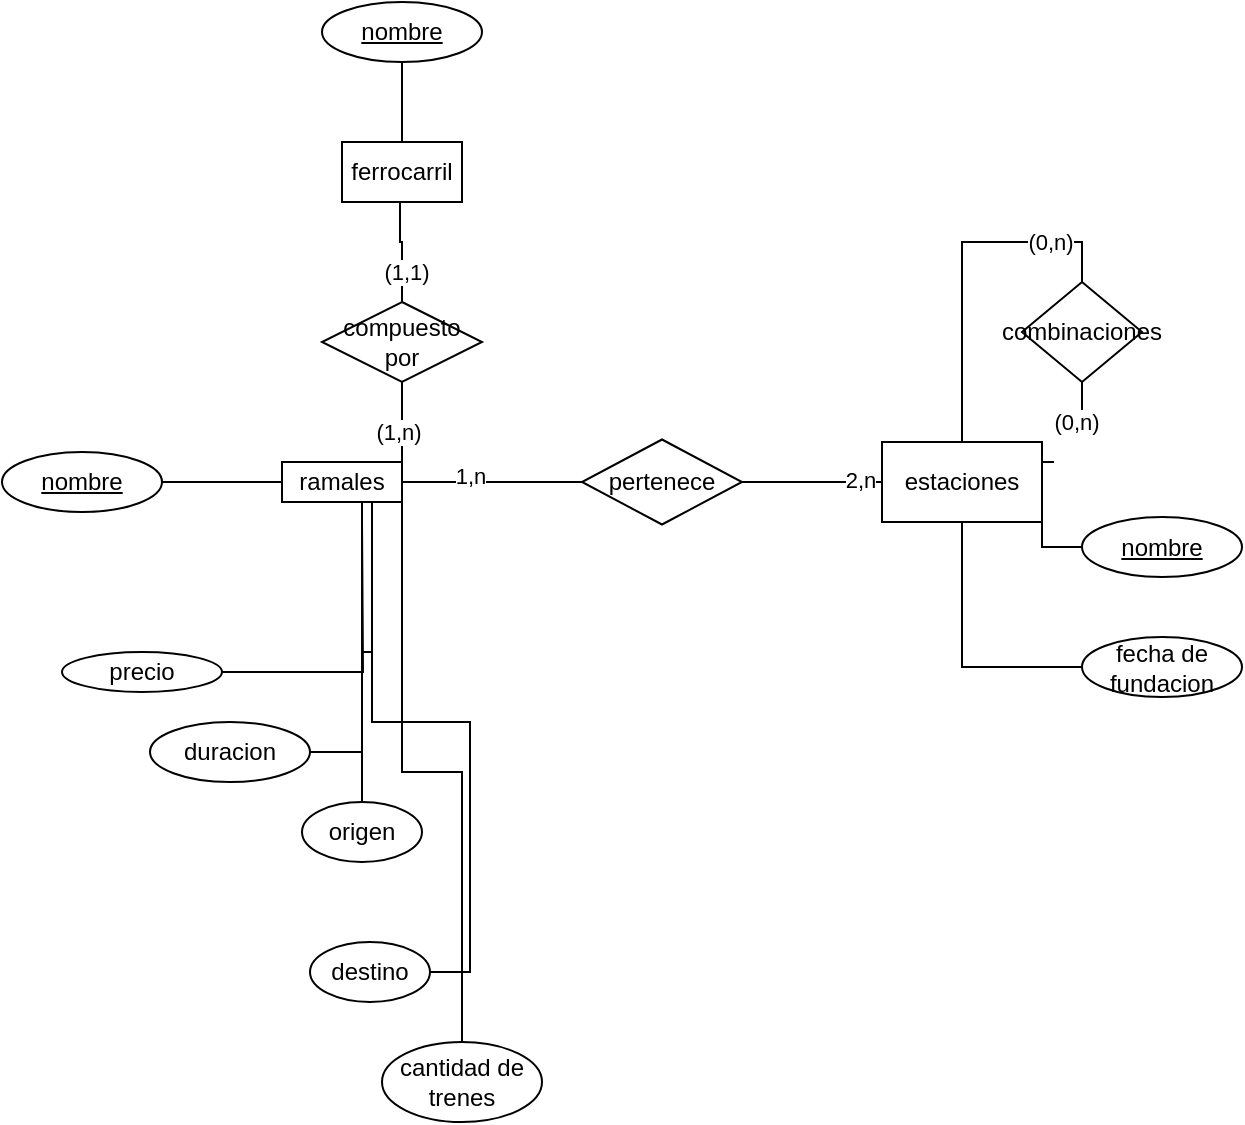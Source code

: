 <mxfile version="28.1.2">
  <diagram name="Página-1" id="NcmNJ8CwZerHOEX1Jd-K">
    <mxGraphModel dx="786" dy="516" grid="1" gridSize="10" guides="1" tooltips="1" connect="1" arrows="1" fold="1" page="1" pageScale="1" pageWidth="827" pageHeight="1169" math="0" shadow="0">
      <root>
        <mxCell id="0" />
        <mxCell id="1" parent="0" />
        <mxCell id="fF9kGa5RaOdOKlNxAYVS-20" style="edgeStyle=orthogonalEdgeStyle;rounded=0;orthogonalLoop=1;jettySize=auto;html=1;exitX=0.5;exitY=0;exitDx=0;exitDy=0;entryX=0.5;entryY=1;entryDx=0;entryDy=0;endArrow=none;endFill=0;" edge="1" parent="1" source="fF9kGa5RaOdOKlNxAYVS-1" target="fF9kGa5RaOdOKlNxAYVS-19">
          <mxGeometry relative="1" as="geometry" />
        </mxCell>
        <mxCell id="fF9kGa5RaOdOKlNxAYVS-1" value="ferrocarr&lt;span style=&quot;background-color: transparent; color: light-dark(rgb(0, 0, 0), rgb(255, 255, 255));&quot;&gt;il&lt;/span&gt;" style="whiteSpace=wrap;html=1;" vertex="1" parent="1">
          <mxGeometry x="370" y="170" width="60" height="30" as="geometry" />
        </mxCell>
        <mxCell id="fF9kGa5RaOdOKlNxAYVS-50" style="edgeStyle=orthogonalEdgeStyle;rounded=0;orthogonalLoop=1;jettySize=auto;html=1;exitX=0.75;exitY=1;exitDx=0;exitDy=0;endArrow=none;endFill=0;" edge="1" parent="1" source="fF9kGa5RaOdOKlNxAYVS-2" target="fF9kGa5RaOdOKlNxAYVS-48">
          <mxGeometry relative="1" as="geometry" />
        </mxCell>
        <mxCell id="fF9kGa5RaOdOKlNxAYVS-51" style="edgeStyle=orthogonalEdgeStyle;rounded=0;orthogonalLoop=1;jettySize=auto;html=1;exitX=0.75;exitY=1;exitDx=0;exitDy=0;entryX=1;entryY=0.5;entryDx=0;entryDy=0;endArrow=none;endFill=0;" edge="1" parent="1" source="fF9kGa5RaOdOKlNxAYVS-2" target="fF9kGa5RaOdOKlNxAYVS-49">
          <mxGeometry relative="1" as="geometry" />
        </mxCell>
        <mxCell id="fF9kGa5RaOdOKlNxAYVS-74" style="edgeStyle=orthogonalEdgeStyle;rounded=0;orthogonalLoop=1;jettySize=auto;html=1;exitX=1;exitY=0.5;exitDx=0;exitDy=0;entryX=0;entryY=0.5;entryDx=0;entryDy=0;endArrow=none;endFill=0;" edge="1" parent="1" source="fF9kGa5RaOdOKlNxAYVS-2" target="fF9kGa5RaOdOKlNxAYVS-73">
          <mxGeometry relative="1" as="geometry" />
        </mxCell>
        <mxCell id="fF9kGa5RaOdOKlNxAYVS-76" value="1,n" style="edgeLabel;html=1;align=center;verticalAlign=middle;resizable=0;points=[];" vertex="1" connectable="0" parent="fF9kGa5RaOdOKlNxAYVS-74">
          <mxGeometry x="-0.244" y="3" relative="1" as="geometry">
            <mxPoint as="offset" />
          </mxGeometry>
        </mxCell>
        <mxCell id="fF9kGa5RaOdOKlNxAYVS-2" value="ramales" style="whiteSpace=wrap;html=1;" vertex="1" parent="1">
          <mxGeometry x="340" y="330" width="60" height="20" as="geometry" />
        </mxCell>
        <mxCell id="fF9kGa5RaOdOKlNxAYVS-21" style="edgeStyle=orthogonalEdgeStyle;rounded=0;orthogonalLoop=1;jettySize=auto;html=1;exitX=1;exitY=0.5;exitDx=0;exitDy=0;entryX=0;entryY=0.5;entryDx=0;entryDy=0;endArrow=none;endFill=0;" edge="1" parent="1" source="fF9kGa5RaOdOKlNxAYVS-15" target="fF9kGa5RaOdOKlNxAYVS-2">
          <mxGeometry relative="1" as="geometry" />
        </mxCell>
        <mxCell id="fF9kGa5RaOdOKlNxAYVS-15" value="&lt;u&gt;nombre&lt;/u&gt;" style="ellipse;whiteSpace=wrap;html=1;" vertex="1" parent="1">
          <mxGeometry x="200" y="325" width="80" height="30" as="geometry" />
        </mxCell>
        <mxCell id="fF9kGa5RaOdOKlNxAYVS-24" style="edgeStyle=orthogonalEdgeStyle;rounded=0;orthogonalLoop=1;jettySize=auto;html=1;exitX=1;exitY=0.5;exitDx=0;exitDy=0;entryX=0.5;entryY=1;entryDx=0;entryDy=0;endArrow=none;endFill=0;" edge="1" parent="1" source="fF9kGa5RaOdOKlNxAYVS-16" target="fF9kGa5RaOdOKlNxAYVS-2">
          <mxGeometry relative="1" as="geometry">
            <Array as="points">
              <mxPoint x="380" y="475" />
              <mxPoint x="380" y="350" />
            </Array>
          </mxGeometry>
        </mxCell>
        <mxCell id="fF9kGa5RaOdOKlNxAYVS-16" value="duracion" style="ellipse;whiteSpace=wrap;html=1;" vertex="1" parent="1">
          <mxGeometry x="274" y="460" width="80" height="30" as="geometry" />
        </mxCell>
        <mxCell id="fF9kGa5RaOdOKlNxAYVS-23" style="edgeStyle=orthogonalEdgeStyle;rounded=0;orthogonalLoop=1;jettySize=auto;html=1;exitX=1;exitY=0.5;exitDx=0;exitDy=0;endArrow=none;endFill=0;" edge="1" parent="1" source="fF9kGa5RaOdOKlNxAYVS-18">
          <mxGeometry relative="1" as="geometry">
            <mxPoint x="380" y="360" as="targetPoint" />
          </mxGeometry>
        </mxCell>
        <mxCell id="fF9kGa5RaOdOKlNxAYVS-18" value="precio" style="ellipse;whiteSpace=wrap;html=1;" vertex="1" parent="1">
          <mxGeometry x="230" y="425" width="80" height="20" as="geometry" />
        </mxCell>
        <mxCell id="fF9kGa5RaOdOKlNxAYVS-19" value="&lt;u&gt;nombre&lt;/u&gt;" style="ellipse;whiteSpace=wrap;html=1;" vertex="1" parent="1">
          <mxGeometry x="360" y="100" width="80" height="30" as="geometry" />
        </mxCell>
        <mxCell id="fF9kGa5RaOdOKlNxAYVS-46" style="edgeStyle=orthogonalEdgeStyle;rounded=0;orthogonalLoop=1;jettySize=auto;html=1;exitX=0.5;exitY=1;exitDx=0;exitDy=0;entryX=1;entryY=0;entryDx=0;entryDy=0;endArrow=none;endFill=0;" edge="1" parent="1" source="fF9kGa5RaOdOKlNxAYVS-45" target="fF9kGa5RaOdOKlNxAYVS-2">
          <mxGeometry relative="1" as="geometry" />
        </mxCell>
        <mxCell id="fF9kGa5RaOdOKlNxAYVS-53" value="(1,n)" style="edgeLabel;html=1;align=center;verticalAlign=middle;resizable=0;points=[];" vertex="1" connectable="0" parent="fF9kGa5RaOdOKlNxAYVS-46">
          <mxGeometry x="0.217" y="-2" relative="1" as="geometry">
            <mxPoint as="offset" />
          </mxGeometry>
        </mxCell>
        <mxCell id="fF9kGa5RaOdOKlNxAYVS-47" style="edgeStyle=orthogonalEdgeStyle;rounded=0;orthogonalLoop=1;jettySize=auto;html=1;exitX=0.5;exitY=0;exitDx=0;exitDy=0;entryX=0.25;entryY=1;entryDx=0;entryDy=0;endArrow=none;endFill=0;" edge="1" parent="1" source="fF9kGa5RaOdOKlNxAYVS-45" target="fF9kGa5RaOdOKlNxAYVS-1">
          <mxGeometry relative="1" as="geometry">
            <Array as="points">
              <mxPoint x="400" y="220" />
              <mxPoint x="399" y="220" />
            </Array>
          </mxGeometry>
        </mxCell>
        <mxCell id="fF9kGa5RaOdOKlNxAYVS-52" value="(1,1)" style="edgeLabel;html=1;align=center;verticalAlign=middle;resizable=0;points=[];" vertex="1" connectable="0" parent="fF9kGa5RaOdOKlNxAYVS-47">
          <mxGeometry x="-0.542" y="-2" relative="1" as="geometry">
            <mxPoint as="offset" />
          </mxGeometry>
        </mxCell>
        <mxCell id="fF9kGa5RaOdOKlNxAYVS-45" value="compuesto&lt;div&gt;por&lt;/div&gt;" style="rhombus;whiteSpace=wrap;html=1;" vertex="1" parent="1">
          <mxGeometry x="360" y="250" width="80" height="40" as="geometry" />
        </mxCell>
        <mxCell id="fF9kGa5RaOdOKlNxAYVS-48" value="origen" style="ellipse;whiteSpace=wrap;html=1;" vertex="1" parent="1">
          <mxGeometry x="350" y="500" width="60" height="30" as="geometry" />
        </mxCell>
        <mxCell id="fF9kGa5RaOdOKlNxAYVS-49" value="destino" style="ellipse;whiteSpace=wrap;html=1;" vertex="1" parent="1">
          <mxGeometry x="354" y="570" width="60" height="30" as="geometry" />
        </mxCell>
        <mxCell id="fF9kGa5RaOdOKlNxAYVS-85" style="edgeStyle=orthogonalEdgeStyle;rounded=0;orthogonalLoop=1;jettySize=auto;html=1;exitX=1;exitY=0.25;exitDx=0;exitDy=0;entryX=0.5;entryY=1;entryDx=0;entryDy=0;endArrow=none;endFill=0;" edge="1" parent="1" source="fF9kGa5RaOdOKlNxAYVS-68" target="fF9kGa5RaOdOKlNxAYVS-83">
          <mxGeometry relative="1" as="geometry" />
        </mxCell>
        <mxCell id="fF9kGa5RaOdOKlNxAYVS-86" value="(0,n)&lt;div&gt;&lt;br&gt;&lt;/div&gt;" style="edgeLabel;html=1;align=center;verticalAlign=middle;resizable=0;points=[];" vertex="1" connectable="0" parent="fF9kGa5RaOdOKlNxAYVS-85">
          <mxGeometry x="0.122" y="3" relative="1" as="geometry">
            <mxPoint as="offset" />
          </mxGeometry>
        </mxCell>
        <mxCell id="fF9kGa5RaOdOKlNxAYVS-68" value="estaciones" style="whiteSpace=wrap;html=1;" vertex="1" parent="1">
          <mxGeometry x="640" y="320" width="80" height="40" as="geometry" />
        </mxCell>
        <mxCell id="fF9kGa5RaOdOKlNxAYVS-69" style="edgeStyle=orthogonalEdgeStyle;rounded=0;orthogonalLoop=1;jettySize=auto;html=1;exitX=0;exitY=0.5;exitDx=0;exitDy=0;endArrow=none;endFill=0;" edge="1" parent="1" source="fF9kGa5RaOdOKlNxAYVS-70" target="fF9kGa5RaOdOKlNxAYVS-68">
          <mxGeometry relative="1" as="geometry" />
        </mxCell>
        <mxCell id="fF9kGa5RaOdOKlNxAYVS-70" value="&lt;u&gt;nombre&lt;/u&gt;" style="ellipse;whiteSpace=wrap;html=1;" vertex="1" parent="1">
          <mxGeometry x="740" y="357.5" width="80" height="30" as="geometry" />
        </mxCell>
        <mxCell id="fF9kGa5RaOdOKlNxAYVS-71" style="edgeStyle=orthogonalEdgeStyle;rounded=0;orthogonalLoop=1;jettySize=auto;html=1;exitX=0;exitY=0.5;exitDx=0;exitDy=0;entryX=0.5;entryY=1;entryDx=0;entryDy=0;endArrow=none;endFill=0;" edge="1" parent="1" source="fF9kGa5RaOdOKlNxAYVS-72" target="fF9kGa5RaOdOKlNxAYVS-68">
          <mxGeometry relative="1" as="geometry" />
        </mxCell>
        <mxCell id="fF9kGa5RaOdOKlNxAYVS-72" value="fecha de fundacion" style="ellipse;whiteSpace=wrap;html=1;" vertex="1" parent="1">
          <mxGeometry x="740" y="417.5" width="80" height="30" as="geometry" />
        </mxCell>
        <mxCell id="fF9kGa5RaOdOKlNxAYVS-75" style="edgeStyle=orthogonalEdgeStyle;rounded=0;orthogonalLoop=1;jettySize=auto;html=1;exitX=1;exitY=0.5;exitDx=0;exitDy=0;entryX=0;entryY=0.5;entryDx=0;entryDy=0;endArrow=none;endFill=0;" edge="1" parent="1" source="fF9kGa5RaOdOKlNxAYVS-73" target="fF9kGa5RaOdOKlNxAYVS-68">
          <mxGeometry relative="1" as="geometry" />
        </mxCell>
        <mxCell id="fF9kGa5RaOdOKlNxAYVS-80" value="2,n" style="edgeLabel;html=1;align=center;verticalAlign=middle;resizable=0;points=[];" vertex="1" connectable="0" parent="fF9kGa5RaOdOKlNxAYVS-75">
          <mxGeometry x="0.676" y="1" relative="1" as="geometry">
            <mxPoint as="offset" />
          </mxGeometry>
        </mxCell>
        <mxCell id="fF9kGa5RaOdOKlNxAYVS-73" value="pertenece" style="rhombus;whiteSpace=wrap;html=1;" vertex="1" parent="1">
          <mxGeometry x="490" y="318.75" width="80" height="42.5" as="geometry" />
        </mxCell>
        <mxCell id="fF9kGa5RaOdOKlNxAYVS-82" style="edgeStyle=orthogonalEdgeStyle;rounded=0;orthogonalLoop=1;jettySize=auto;html=1;exitX=0.5;exitY=0;exitDx=0;exitDy=0;entryX=1;entryY=1;entryDx=0;entryDy=0;endArrow=none;endFill=0;" edge="1" parent="1" source="fF9kGa5RaOdOKlNxAYVS-81" target="fF9kGa5RaOdOKlNxAYVS-2">
          <mxGeometry relative="1" as="geometry" />
        </mxCell>
        <mxCell id="fF9kGa5RaOdOKlNxAYVS-81" value="cantidad de trenes" style="ellipse;whiteSpace=wrap;html=1;" vertex="1" parent="1">
          <mxGeometry x="390" y="620" width="80" height="40" as="geometry" />
        </mxCell>
        <mxCell id="fF9kGa5RaOdOKlNxAYVS-84" style="edgeStyle=orthogonalEdgeStyle;rounded=0;orthogonalLoop=1;jettySize=auto;html=1;exitX=0.5;exitY=0;exitDx=0;exitDy=0;endArrow=none;endFill=0;" edge="1" parent="1" source="fF9kGa5RaOdOKlNxAYVS-83" target="fF9kGa5RaOdOKlNxAYVS-68">
          <mxGeometry relative="1" as="geometry" />
        </mxCell>
        <mxCell id="fF9kGa5RaOdOKlNxAYVS-87" value="(0,n)" style="edgeLabel;html=1;align=center;verticalAlign=middle;resizable=0;points=[];" vertex="1" connectable="0" parent="fF9kGa5RaOdOKlNxAYVS-84">
          <mxGeometry x="-0.6" relative="1" as="geometry">
            <mxPoint as="offset" />
          </mxGeometry>
        </mxCell>
        <mxCell id="fF9kGa5RaOdOKlNxAYVS-83" value="combinaciones" style="rhombus;whiteSpace=wrap;html=1;" vertex="1" parent="1">
          <mxGeometry x="710" y="240" width="60" height="50" as="geometry" />
        </mxCell>
      </root>
    </mxGraphModel>
  </diagram>
</mxfile>
